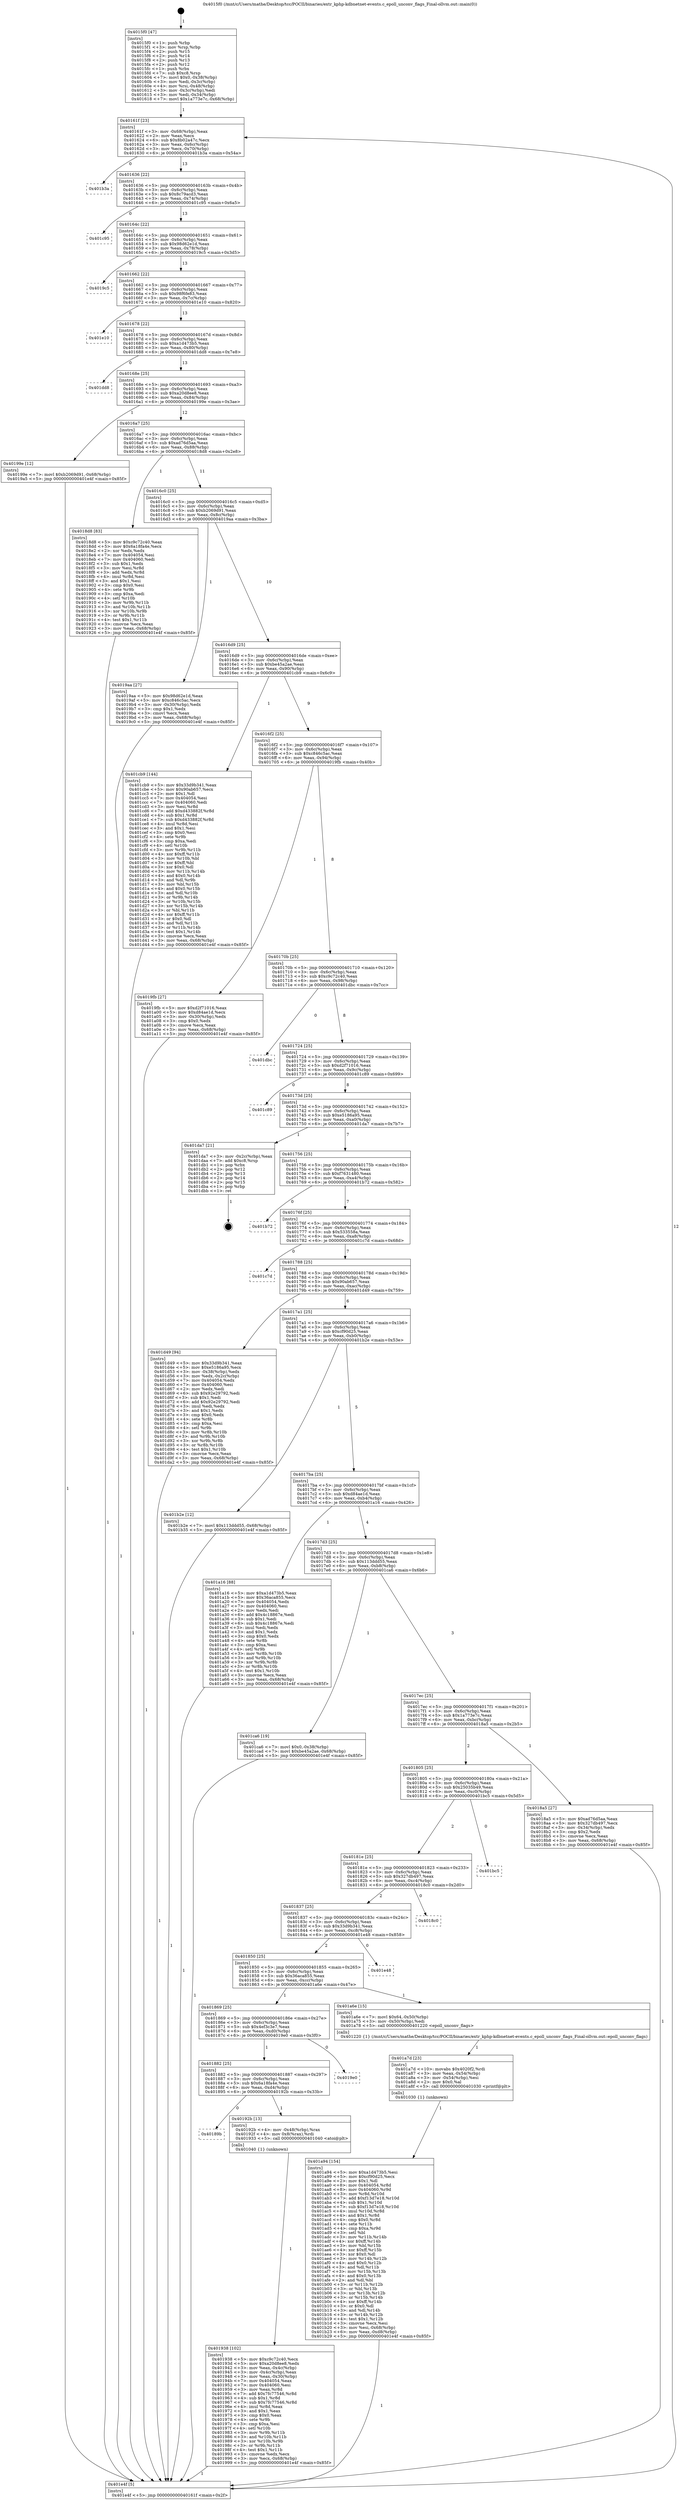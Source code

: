digraph "0x4015f0" {
  label = "0x4015f0 (/mnt/c/Users/mathe/Desktop/tcc/POCII/binaries/extr_kphp-kdbnetnet-events.c_epoll_unconv_flags_Final-ollvm.out::main(0))"
  labelloc = "t"
  node[shape=record]

  Entry [label="",width=0.3,height=0.3,shape=circle,fillcolor=black,style=filled]
  "0x40161f" [label="{
     0x40161f [23]\l
     | [instrs]\l
     &nbsp;&nbsp;0x40161f \<+3\>: mov -0x68(%rbp),%eax\l
     &nbsp;&nbsp;0x401622 \<+2\>: mov %eax,%ecx\l
     &nbsp;&nbsp;0x401624 \<+6\>: sub $0x8b02a47c,%ecx\l
     &nbsp;&nbsp;0x40162a \<+3\>: mov %eax,-0x6c(%rbp)\l
     &nbsp;&nbsp;0x40162d \<+3\>: mov %ecx,-0x70(%rbp)\l
     &nbsp;&nbsp;0x401630 \<+6\>: je 0000000000401b3a \<main+0x54a\>\l
  }"]
  "0x401b3a" [label="{
     0x401b3a\l
  }", style=dashed]
  "0x401636" [label="{
     0x401636 [22]\l
     | [instrs]\l
     &nbsp;&nbsp;0x401636 \<+5\>: jmp 000000000040163b \<main+0x4b\>\l
     &nbsp;&nbsp;0x40163b \<+3\>: mov -0x6c(%rbp),%eax\l
     &nbsp;&nbsp;0x40163e \<+5\>: sub $0x8c79acd3,%eax\l
     &nbsp;&nbsp;0x401643 \<+3\>: mov %eax,-0x74(%rbp)\l
     &nbsp;&nbsp;0x401646 \<+6\>: je 0000000000401c95 \<main+0x6a5\>\l
  }"]
  Exit [label="",width=0.3,height=0.3,shape=circle,fillcolor=black,style=filled,peripheries=2]
  "0x401c95" [label="{
     0x401c95\l
  }", style=dashed]
  "0x40164c" [label="{
     0x40164c [22]\l
     | [instrs]\l
     &nbsp;&nbsp;0x40164c \<+5\>: jmp 0000000000401651 \<main+0x61\>\l
     &nbsp;&nbsp;0x401651 \<+3\>: mov -0x6c(%rbp),%eax\l
     &nbsp;&nbsp;0x401654 \<+5\>: sub $0x98d62e1d,%eax\l
     &nbsp;&nbsp;0x401659 \<+3\>: mov %eax,-0x78(%rbp)\l
     &nbsp;&nbsp;0x40165c \<+6\>: je 00000000004019c5 \<main+0x3d5\>\l
  }"]
  "0x401a94" [label="{
     0x401a94 [154]\l
     | [instrs]\l
     &nbsp;&nbsp;0x401a94 \<+5\>: mov $0xa1d473b5,%esi\l
     &nbsp;&nbsp;0x401a99 \<+5\>: mov $0xcf90d25,%ecx\l
     &nbsp;&nbsp;0x401a9e \<+2\>: mov $0x1,%dl\l
     &nbsp;&nbsp;0x401aa0 \<+8\>: mov 0x404054,%r8d\l
     &nbsp;&nbsp;0x401aa8 \<+8\>: mov 0x404060,%r9d\l
     &nbsp;&nbsp;0x401ab0 \<+3\>: mov %r8d,%r10d\l
     &nbsp;&nbsp;0x401ab3 \<+7\>: add $0xf13d7e18,%r10d\l
     &nbsp;&nbsp;0x401aba \<+4\>: sub $0x1,%r10d\l
     &nbsp;&nbsp;0x401abe \<+7\>: sub $0xf13d7e18,%r10d\l
     &nbsp;&nbsp;0x401ac5 \<+4\>: imul %r10d,%r8d\l
     &nbsp;&nbsp;0x401ac9 \<+4\>: and $0x1,%r8d\l
     &nbsp;&nbsp;0x401acd \<+4\>: cmp $0x0,%r8d\l
     &nbsp;&nbsp;0x401ad1 \<+4\>: sete %r11b\l
     &nbsp;&nbsp;0x401ad5 \<+4\>: cmp $0xa,%r9d\l
     &nbsp;&nbsp;0x401ad9 \<+3\>: setl %bl\l
     &nbsp;&nbsp;0x401adc \<+3\>: mov %r11b,%r14b\l
     &nbsp;&nbsp;0x401adf \<+4\>: xor $0xff,%r14b\l
     &nbsp;&nbsp;0x401ae3 \<+3\>: mov %bl,%r15b\l
     &nbsp;&nbsp;0x401ae6 \<+4\>: xor $0xff,%r15b\l
     &nbsp;&nbsp;0x401aea \<+3\>: xor $0x0,%dl\l
     &nbsp;&nbsp;0x401aed \<+3\>: mov %r14b,%r12b\l
     &nbsp;&nbsp;0x401af0 \<+4\>: and $0x0,%r12b\l
     &nbsp;&nbsp;0x401af4 \<+3\>: and %dl,%r11b\l
     &nbsp;&nbsp;0x401af7 \<+3\>: mov %r15b,%r13b\l
     &nbsp;&nbsp;0x401afa \<+4\>: and $0x0,%r13b\l
     &nbsp;&nbsp;0x401afe \<+2\>: and %dl,%bl\l
     &nbsp;&nbsp;0x401b00 \<+3\>: or %r11b,%r12b\l
     &nbsp;&nbsp;0x401b03 \<+3\>: or %bl,%r13b\l
     &nbsp;&nbsp;0x401b06 \<+3\>: xor %r13b,%r12b\l
     &nbsp;&nbsp;0x401b09 \<+3\>: or %r15b,%r14b\l
     &nbsp;&nbsp;0x401b0c \<+4\>: xor $0xff,%r14b\l
     &nbsp;&nbsp;0x401b10 \<+3\>: or $0x0,%dl\l
     &nbsp;&nbsp;0x401b13 \<+3\>: and %dl,%r14b\l
     &nbsp;&nbsp;0x401b16 \<+3\>: or %r14b,%r12b\l
     &nbsp;&nbsp;0x401b19 \<+4\>: test $0x1,%r12b\l
     &nbsp;&nbsp;0x401b1d \<+3\>: cmovne %ecx,%esi\l
     &nbsp;&nbsp;0x401b20 \<+3\>: mov %esi,-0x68(%rbp)\l
     &nbsp;&nbsp;0x401b23 \<+6\>: mov %eax,-0xd8(%rbp)\l
     &nbsp;&nbsp;0x401b29 \<+5\>: jmp 0000000000401e4f \<main+0x85f\>\l
  }"]
  "0x4019c5" [label="{
     0x4019c5\l
  }", style=dashed]
  "0x401662" [label="{
     0x401662 [22]\l
     | [instrs]\l
     &nbsp;&nbsp;0x401662 \<+5\>: jmp 0000000000401667 \<main+0x77\>\l
     &nbsp;&nbsp;0x401667 \<+3\>: mov -0x6c(%rbp),%eax\l
     &nbsp;&nbsp;0x40166a \<+5\>: sub $0x98f6fe83,%eax\l
     &nbsp;&nbsp;0x40166f \<+3\>: mov %eax,-0x7c(%rbp)\l
     &nbsp;&nbsp;0x401672 \<+6\>: je 0000000000401e10 \<main+0x820\>\l
  }"]
  "0x401a7d" [label="{
     0x401a7d [23]\l
     | [instrs]\l
     &nbsp;&nbsp;0x401a7d \<+10\>: movabs $0x4020f2,%rdi\l
     &nbsp;&nbsp;0x401a87 \<+3\>: mov %eax,-0x54(%rbp)\l
     &nbsp;&nbsp;0x401a8a \<+3\>: mov -0x54(%rbp),%esi\l
     &nbsp;&nbsp;0x401a8d \<+2\>: mov $0x0,%al\l
     &nbsp;&nbsp;0x401a8f \<+5\>: call 0000000000401030 \<printf@plt\>\l
     | [calls]\l
     &nbsp;&nbsp;0x401030 \{1\} (unknown)\l
  }"]
  "0x401e10" [label="{
     0x401e10\l
  }", style=dashed]
  "0x401678" [label="{
     0x401678 [22]\l
     | [instrs]\l
     &nbsp;&nbsp;0x401678 \<+5\>: jmp 000000000040167d \<main+0x8d\>\l
     &nbsp;&nbsp;0x40167d \<+3\>: mov -0x6c(%rbp),%eax\l
     &nbsp;&nbsp;0x401680 \<+5\>: sub $0xa1d473b5,%eax\l
     &nbsp;&nbsp;0x401685 \<+3\>: mov %eax,-0x80(%rbp)\l
     &nbsp;&nbsp;0x401688 \<+6\>: je 0000000000401dd8 \<main+0x7e8\>\l
  }"]
  "0x401938" [label="{
     0x401938 [102]\l
     | [instrs]\l
     &nbsp;&nbsp;0x401938 \<+5\>: mov $0xc9c72c40,%ecx\l
     &nbsp;&nbsp;0x40193d \<+5\>: mov $0xa20d8ee8,%edx\l
     &nbsp;&nbsp;0x401942 \<+3\>: mov %eax,-0x4c(%rbp)\l
     &nbsp;&nbsp;0x401945 \<+3\>: mov -0x4c(%rbp),%eax\l
     &nbsp;&nbsp;0x401948 \<+3\>: mov %eax,-0x30(%rbp)\l
     &nbsp;&nbsp;0x40194b \<+7\>: mov 0x404054,%eax\l
     &nbsp;&nbsp;0x401952 \<+7\>: mov 0x404060,%esi\l
     &nbsp;&nbsp;0x401959 \<+3\>: mov %eax,%r8d\l
     &nbsp;&nbsp;0x40195c \<+7\>: add $0x7fc77546,%r8d\l
     &nbsp;&nbsp;0x401963 \<+4\>: sub $0x1,%r8d\l
     &nbsp;&nbsp;0x401967 \<+7\>: sub $0x7fc77546,%r8d\l
     &nbsp;&nbsp;0x40196e \<+4\>: imul %r8d,%eax\l
     &nbsp;&nbsp;0x401972 \<+3\>: and $0x1,%eax\l
     &nbsp;&nbsp;0x401975 \<+3\>: cmp $0x0,%eax\l
     &nbsp;&nbsp;0x401978 \<+4\>: sete %r9b\l
     &nbsp;&nbsp;0x40197c \<+3\>: cmp $0xa,%esi\l
     &nbsp;&nbsp;0x40197f \<+4\>: setl %r10b\l
     &nbsp;&nbsp;0x401983 \<+3\>: mov %r9b,%r11b\l
     &nbsp;&nbsp;0x401986 \<+3\>: and %r10b,%r11b\l
     &nbsp;&nbsp;0x401989 \<+3\>: xor %r10b,%r9b\l
     &nbsp;&nbsp;0x40198c \<+3\>: or %r9b,%r11b\l
     &nbsp;&nbsp;0x40198f \<+4\>: test $0x1,%r11b\l
     &nbsp;&nbsp;0x401993 \<+3\>: cmovne %edx,%ecx\l
     &nbsp;&nbsp;0x401996 \<+3\>: mov %ecx,-0x68(%rbp)\l
     &nbsp;&nbsp;0x401999 \<+5\>: jmp 0000000000401e4f \<main+0x85f\>\l
  }"]
  "0x401dd8" [label="{
     0x401dd8\l
  }", style=dashed]
  "0x40168e" [label="{
     0x40168e [25]\l
     | [instrs]\l
     &nbsp;&nbsp;0x40168e \<+5\>: jmp 0000000000401693 \<main+0xa3\>\l
     &nbsp;&nbsp;0x401693 \<+3\>: mov -0x6c(%rbp),%eax\l
     &nbsp;&nbsp;0x401696 \<+5\>: sub $0xa20d8ee8,%eax\l
     &nbsp;&nbsp;0x40169b \<+6\>: mov %eax,-0x84(%rbp)\l
     &nbsp;&nbsp;0x4016a1 \<+6\>: je 000000000040199e \<main+0x3ae\>\l
  }"]
  "0x40189b" [label="{
     0x40189b\l
  }", style=dashed]
  "0x40199e" [label="{
     0x40199e [12]\l
     | [instrs]\l
     &nbsp;&nbsp;0x40199e \<+7\>: movl $0xb2069d91,-0x68(%rbp)\l
     &nbsp;&nbsp;0x4019a5 \<+5\>: jmp 0000000000401e4f \<main+0x85f\>\l
  }"]
  "0x4016a7" [label="{
     0x4016a7 [25]\l
     | [instrs]\l
     &nbsp;&nbsp;0x4016a7 \<+5\>: jmp 00000000004016ac \<main+0xbc\>\l
     &nbsp;&nbsp;0x4016ac \<+3\>: mov -0x6c(%rbp),%eax\l
     &nbsp;&nbsp;0x4016af \<+5\>: sub $0xad76d5aa,%eax\l
     &nbsp;&nbsp;0x4016b4 \<+6\>: mov %eax,-0x88(%rbp)\l
     &nbsp;&nbsp;0x4016ba \<+6\>: je 00000000004018d8 \<main+0x2e8\>\l
  }"]
  "0x40192b" [label="{
     0x40192b [13]\l
     | [instrs]\l
     &nbsp;&nbsp;0x40192b \<+4\>: mov -0x48(%rbp),%rax\l
     &nbsp;&nbsp;0x40192f \<+4\>: mov 0x8(%rax),%rdi\l
     &nbsp;&nbsp;0x401933 \<+5\>: call 0000000000401040 \<atoi@plt\>\l
     | [calls]\l
     &nbsp;&nbsp;0x401040 \{1\} (unknown)\l
  }"]
  "0x4018d8" [label="{
     0x4018d8 [83]\l
     | [instrs]\l
     &nbsp;&nbsp;0x4018d8 \<+5\>: mov $0xc9c72c40,%eax\l
     &nbsp;&nbsp;0x4018dd \<+5\>: mov $0x6a18fa4e,%ecx\l
     &nbsp;&nbsp;0x4018e2 \<+2\>: xor %edx,%edx\l
     &nbsp;&nbsp;0x4018e4 \<+7\>: mov 0x404054,%esi\l
     &nbsp;&nbsp;0x4018eb \<+7\>: mov 0x404060,%edi\l
     &nbsp;&nbsp;0x4018f2 \<+3\>: sub $0x1,%edx\l
     &nbsp;&nbsp;0x4018f5 \<+3\>: mov %esi,%r8d\l
     &nbsp;&nbsp;0x4018f8 \<+3\>: add %edx,%r8d\l
     &nbsp;&nbsp;0x4018fb \<+4\>: imul %r8d,%esi\l
     &nbsp;&nbsp;0x4018ff \<+3\>: and $0x1,%esi\l
     &nbsp;&nbsp;0x401902 \<+3\>: cmp $0x0,%esi\l
     &nbsp;&nbsp;0x401905 \<+4\>: sete %r9b\l
     &nbsp;&nbsp;0x401909 \<+3\>: cmp $0xa,%edi\l
     &nbsp;&nbsp;0x40190c \<+4\>: setl %r10b\l
     &nbsp;&nbsp;0x401910 \<+3\>: mov %r9b,%r11b\l
     &nbsp;&nbsp;0x401913 \<+3\>: and %r10b,%r11b\l
     &nbsp;&nbsp;0x401916 \<+3\>: xor %r10b,%r9b\l
     &nbsp;&nbsp;0x401919 \<+3\>: or %r9b,%r11b\l
     &nbsp;&nbsp;0x40191c \<+4\>: test $0x1,%r11b\l
     &nbsp;&nbsp;0x401920 \<+3\>: cmovne %ecx,%eax\l
     &nbsp;&nbsp;0x401923 \<+3\>: mov %eax,-0x68(%rbp)\l
     &nbsp;&nbsp;0x401926 \<+5\>: jmp 0000000000401e4f \<main+0x85f\>\l
  }"]
  "0x4016c0" [label="{
     0x4016c0 [25]\l
     | [instrs]\l
     &nbsp;&nbsp;0x4016c0 \<+5\>: jmp 00000000004016c5 \<main+0xd5\>\l
     &nbsp;&nbsp;0x4016c5 \<+3\>: mov -0x6c(%rbp),%eax\l
     &nbsp;&nbsp;0x4016c8 \<+5\>: sub $0xb2069d91,%eax\l
     &nbsp;&nbsp;0x4016cd \<+6\>: mov %eax,-0x8c(%rbp)\l
     &nbsp;&nbsp;0x4016d3 \<+6\>: je 00000000004019aa \<main+0x3ba\>\l
  }"]
  "0x401882" [label="{
     0x401882 [25]\l
     | [instrs]\l
     &nbsp;&nbsp;0x401882 \<+5\>: jmp 0000000000401887 \<main+0x297\>\l
     &nbsp;&nbsp;0x401887 \<+3\>: mov -0x6c(%rbp),%eax\l
     &nbsp;&nbsp;0x40188a \<+5\>: sub $0x6a18fa4e,%eax\l
     &nbsp;&nbsp;0x40188f \<+6\>: mov %eax,-0xd4(%rbp)\l
     &nbsp;&nbsp;0x401895 \<+6\>: je 000000000040192b \<main+0x33b\>\l
  }"]
  "0x4019aa" [label="{
     0x4019aa [27]\l
     | [instrs]\l
     &nbsp;&nbsp;0x4019aa \<+5\>: mov $0x98d62e1d,%eax\l
     &nbsp;&nbsp;0x4019af \<+5\>: mov $0xc846c5ac,%ecx\l
     &nbsp;&nbsp;0x4019b4 \<+3\>: mov -0x30(%rbp),%edx\l
     &nbsp;&nbsp;0x4019b7 \<+3\>: cmp $0x1,%edx\l
     &nbsp;&nbsp;0x4019ba \<+3\>: cmovl %ecx,%eax\l
     &nbsp;&nbsp;0x4019bd \<+3\>: mov %eax,-0x68(%rbp)\l
     &nbsp;&nbsp;0x4019c0 \<+5\>: jmp 0000000000401e4f \<main+0x85f\>\l
  }"]
  "0x4016d9" [label="{
     0x4016d9 [25]\l
     | [instrs]\l
     &nbsp;&nbsp;0x4016d9 \<+5\>: jmp 00000000004016de \<main+0xee\>\l
     &nbsp;&nbsp;0x4016de \<+3\>: mov -0x6c(%rbp),%eax\l
     &nbsp;&nbsp;0x4016e1 \<+5\>: sub $0xbe45a2ae,%eax\l
     &nbsp;&nbsp;0x4016e6 \<+6\>: mov %eax,-0x90(%rbp)\l
     &nbsp;&nbsp;0x4016ec \<+6\>: je 0000000000401cb9 \<main+0x6c9\>\l
  }"]
  "0x4019e0" [label="{
     0x4019e0\l
  }", style=dashed]
  "0x401cb9" [label="{
     0x401cb9 [144]\l
     | [instrs]\l
     &nbsp;&nbsp;0x401cb9 \<+5\>: mov $0x33d9b341,%eax\l
     &nbsp;&nbsp;0x401cbe \<+5\>: mov $0x90ab657,%ecx\l
     &nbsp;&nbsp;0x401cc3 \<+2\>: mov $0x1,%dl\l
     &nbsp;&nbsp;0x401cc5 \<+7\>: mov 0x404054,%esi\l
     &nbsp;&nbsp;0x401ccc \<+7\>: mov 0x404060,%edi\l
     &nbsp;&nbsp;0x401cd3 \<+3\>: mov %esi,%r8d\l
     &nbsp;&nbsp;0x401cd6 \<+7\>: add $0xd433882f,%r8d\l
     &nbsp;&nbsp;0x401cdd \<+4\>: sub $0x1,%r8d\l
     &nbsp;&nbsp;0x401ce1 \<+7\>: sub $0xd433882f,%r8d\l
     &nbsp;&nbsp;0x401ce8 \<+4\>: imul %r8d,%esi\l
     &nbsp;&nbsp;0x401cec \<+3\>: and $0x1,%esi\l
     &nbsp;&nbsp;0x401cef \<+3\>: cmp $0x0,%esi\l
     &nbsp;&nbsp;0x401cf2 \<+4\>: sete %r9b\l
     &nbsp;&nbsp;0x401cf6 \<+3\>: cmp $0xa,%edi\l
     &nbsp;&nbsp;0x401cf9 \<+4\>: setl %r10b\l
     &nbsp;&nbsp;0x401cfd \<+3\>: mov %r9b,%r11b\l
     &nbsp;&nbsp;0x401d00 \<+4\>: xor $0xff,%r11b\l
     &nbsp;&nbsp;0x401d04 \<+3\>: mov %r10b,%bl\l
     &nbsp;&nbsp;0x401d07 \<+3\>: xor $0xff,%bl\l
     &nbsp;&nbsp;0x401d0a \<+3\>: xor $0x0,%dl\l
     &nbsp;&nbsp;0x401d0d \<+3\>: mov %r11b,%r14b\l
     &nbsp;&nbsp;0x401d10 \<+4\>: and $0x0,%r14b\l
     &nbsp;&nbsp;0x401d14 \<+3\>: and %dl,%r9b\l
     &nbsp;&nbsp;0x401d17 \<+3\>: mov %bl,%r15b\l
     &nbsp;&nbsp;0x401d1a \<+4\>: and $0x0,%r15b\l
     &nbsp;&nbsp;0x401d1e \<+3\>: and %dl,%r10b\l
     &nbsp;&nbsp;0x401d21 \<+3\>: or %r9b,%r14b\l
     &nbsp;&nbsp;0x401d24 \<+3\>: or %r10b,%r15b\l
     &nbsp;&nbsp;0x401d27 \<+3\>: xor %r15b,%r14b\l
     &nbsp;&nbsp;0x401d2a \<+3\>: or %bl,%r11b\l
     &nbsp;&nbsp;0x401d2d \<+4\>: xor $0xff,%r11b\l
     &nbsp;&nbsp;0x401d31 \<+3\>: or $0x0,%dl\l
     &nbsp;&nbsp;0x401d34 \<+3\>: and %dl,%r11b\l
     &nbsp;&nbsp;0x401d37 \<+3\>: or %r11b,%r14b\l
     &nbsp;&nbsp;0x401d3a \<+4\>: test $0x1,%r14b\l
     &nbsp;&nbsp;0x401d3e \<+3\>: cmovne %ecx,%eax\l
     &nbsp;&nbsp;0x401d41 \<+3\>: mov %eax,-0x68(%rbp)\l
     &nbsp;&nbsp;0x401d44 \<+5\>: jmp 0000000000401e4f \<main+0x85f\>\l
  }"]
  "0x4016f2" [label="{
     0x4016f2 [25]\l
     | [instrs]\l
     &nbsp;&nbsp;0x4016f2 \<+5\>: jmp 00000000004016f7 \<main+0x107\>\l
     &nbsp;&nbsp;0x4016f7 \<+3\>: mov -0x6c(%rbp),%eax\l
     &nbsp;&nbsp;0x4016fa \<+5\>: sub $0xc846c5ac,%eax\l
     &nbsp;&nbsp;0x4016ff \<+6\>: mov %eax,-0x94(%rbp)\l
     &nbsp;&nbsp;0x401705 \<+6\>: je 00000000004019fb \<main+0x40b\>\l
  }"]
  "0x401869" [label="{
     0x401869 [25]\l
     | [instrs]\l
     &nbsp;&nbsp;0x401869 \<+5\>: jmp 000000000040186e \<main+0x27e\>\l
     &nbsp;&nbsp;0x40186e \<+3\>: mov -0x6c(%rbp),%eax\l
     &nbsp;&nbsp;0x401871 \<+5\>: sub $0x4ef3c3e7,%eax\l
     &nbsp;&nbsp;0x401876 \<+6\>: mov %eax,-0xd0(%rbp)\l
     &nbsp;&nbsp;0x40187c \<+6\>: je 00000000004019e0 \<main+0x3f0\>\l
  }"]
  "0x4019fb" [label="{
     0x4019fb [27]\l
     | [instrs]\l
     &nbsp;&nbsp;0x4019fb \<+5\>: mov $0xd2f71016,%eax\l
     &nbsp;&nbsp;0x401a00 \<+5\>: mov $0xd84ae1d,%ecx\l
     &nbsp;&nbsp;0x401a05 \<+3\>: mov -0x30(%rbp),%edx\l
     &nbsp;&nbsp;0x401a08 \<+3\>: cmp $0x0,%edx\l
     &nbsp;&nbsp;0x401a0b \<+3\>: cmove %ecx,%eax\l
     &nbsp;&nbsp;0x401a0e \<+3\>: mov %eax,-0x68(%rbp)\l
     &nbsp;&nbsp;0x401a11 \<+5\>: jmp 0000000000401e4f \<main+0x85f\>\l
  }"]
  "0x40170b" [label="{
     0x40170b [25]\l
     | [instrs]\l
     &nbsp;&nbsp;0x40170b \<+5\>: jmp 0000000000401710 \<main+0x120\>\l
     &nbsp;&nbsp;0x401710 \<+3\>: mov -0x6c(%rbp),%eax\l
     &nbsp;&nbsp;0x401713 \<+5\>: sub $0xc9c72c40,%eax\l
     &nbsp;&nbsp;0x401718 \<+6\>: mov %eax,-0x98(%rbp)\l
     &nbsp;&nbsp;0x40171e \<+6\>: je 0000000000401dbc \<main+0x7cc\>\l
  }"]
  "0x401a6e" [label="{
     0x401a6e [15]\l
     | [instrs]\l
     &nbsp;&nbsp;0x401a6e \<+7\>: movl $0x64,-0x50(%rbp)\l
     &nbsp;&nbsp;0x401a75 \<+3\>: mov -0x50(%rbp),%edi\l
     &nbsp;&nbsp;0x401a78 \<+5\>: call 0000000000401220 \<epoll_unconv_flags\>\l
     | [calls]\l
     &nbsp;&nbsp;0x401220 \{1\} (/mnt/c/Users/mathe/Desktop/tcc/POCII/binaries/extr_kphp-kdbnetnet-events.c_epoll_unconv_flags_Final-ollvm.out::epoll_unconv_flags)\l
  }"]
  "0x401dbc" [label="{
     0x401dbc\l
  }", style=dashed]
  "0x401724" [label="{
     0x401724 [25]\l
     | [instrs]\l
     &nbsp;&nbsp;0x401724 \<+5\>: jmp 0000000000401729 \<main+0x139\>\l
     &nbsp;&nbsp;0x401729 \<+3\>: mov -0x6c(%rbp),%eax\l
     &nbsp;&nbsp;0x40172c \<+5\>: sub $0xd2f71016,%eax\l
     &nbsp;&nbsp;0x401731 \<+6\>: mov %eax,-0x9c(%rbp)\l
     &nbsp;&nbsp;0x401737 \<+6\>: je 0000000000401c89 \<main+0x699\>\l
  }"]
  "0x401850" [label="{
     0x401850 [25]\l
     | [instrs]\l
     &nbsp;&nbsp;0x401850 \<+5\>: jmp 0000000000401855 \<main+0x265\>\l
     &nbsp;&nbsp;0x401855 \<+3\>: mov -0x6c(%rbp),%eax\l
     &nbsp;&nbsp;0x401858 \<+5\>: sub $0x36aca855,%eax\l
     &nbsp;&nbsp;0x40185d \<+6\>: mov %eax,-0xcc(%rbp)\l
     &nbsp;&nbsp;0x401863 \<+6\>: je 0000000000401a6e \<main+0x47e\>\l
  }"]
  "0x401c89" [label="{
     0x401c89\l
  }", style=dashed]
  "0x40173d" [label="{
     0x40173d [25]\l
     | [instrs]\l
     &nbsp;&nbsp;0x40173d \<+5\>: jmp 0000000000401742 \<main+0x152\>\l
     &nbsp;&nbsp;0x401742 \<+3\>: mov -0x6c(%rbp),%eax\l
     &nbsp;&nbsp;0x401745 \<+5\>: sub $0xe5186a95,%eax\l
     &nbsp;&nbsp;0x40174a \<+6\>: mov %eax,-0xa0(%rbp)\l
     &nbsp;&nbsp;0x401750 \<+6\>: je 0000000000401da7 \<main+0x7b7\>\l
  }"]
  "0x401e48" [label="{
     0x401e48\l
  }", style=dashed]
  "0x401da7" [label="{
     0x401da7 [21]\l
     | [instrs]\l
     &nbsp;&nbsp;0x401da7 \<+3\>: mov -0x2c(%rbp),%eax\l
     &nbsp;&nbsp;0x401daa \<+7\>: add $0xc8,%rsp\l
     &nbsp;&nbsp;0x401db1 \<+1\>: pop %rbx\l
     &nbsp;&nbsp;0x401db2 \<+2\>: pop %r12\l
     &nbsp;&nbsp;0x401db4 \<+2\>: pop %r13\l
     &nbsp;&nbsp;0x401db6 \<+2\>: pop %r14\l
     &nbsp;&nbsp;0x401db8 \<+2\>: pop %r15\l
     &nbsp;&nbsp;0x401dba \<+1\>: pop %rbp\l
     &nbsp;&nbsp;0x401dbb \<+1\>: ret\l
  }"]
  "0x401756" [label="{
     0x401756 [25]\l
     | [instrs]\l
     &nbsp;&nbsp;0x401756 \<+5\>: jmp 000000000040175b \<main+0x16b\>\l
     &nbsp;&nbsp;0x40175b \<+3\>: mov -0x6c(%rbp),%eax\l
     &nbsp;&nbsp;0x40175e \<+5\>: sub $0xf7631480,%eax\l
     &nbsp;&nbsp;0x401763 \<+6\>: mov %eax,-0xa4(%rbp)\l
     &nbsp;&nbsp;0x401769 \<+6\>: je 0000000000401b72 \<main+0x582\>\l
  }"]
  "0x401837" [label="{
     0x401837 [25]\l
     | [instrs]\l
     &nbsp;&nbsp;0x401837 \<+5\>: jmp 000000000040183c \<main+0x24c\>\l
     &nbsp;&nbsp;0x40183c \<+3\>: mov -0x6c(%rbp),%eax\l
     &nbsp;&nbsp;0x40183f \<+5\>: sub $0x33d9b341,%eax\l
     &nbsp;&nbsp;0x401844 \<+6\>: mov %eax,-0xc8(%rbp)\l
     &nbsp;&nbsp;0x40184a \<+6\>: je 0000000000401e48 \<main+0x858\>\l
  }"]
  "0x401b72" [label="{
     0x401b72\l
  }", style=dashed]
  "0x40176f" [label="{
     0x40176f [25]\l
     | [instrs]\l
     &nbsp;&nbsp;0x40176f \<+5\>: jmp 0000000000401774 \<main+0x184\>\l
     &nbsp;&nbsp;0x401774 \<+3\>: mov -0x6c(%rbp),%eax\l
     &nbsp;&nbsp;0x401777 \<+5\>: sub $0x533558a,%eax\l
     &nbsp;&nbsp;0x40177c \<+6\>: mov %eax,-0xa8(%rbp)\l
     &nbsp;&nbsp;0x401782 \<+6\>: je 0000000000401c7d \<main+0x68d\>\l
  }"]
  "0x4018c0" [label="{
     0x4018c0\l
  }", style=dashed]
  "0x401c7d" [label="{
     0x401c7d\l
  }", style=dashed]
  "0x401788" [label="{
     0x401788 [25]\l
     | [instrs]\l
     &nbsp;&nbsp;0x401788 \<+5\>: jmp 000000000040178d \<main+0x19d\>\l
     &nbsp;&nbsp;0x40178d \<+3\>: mov -0x6c(%rbp),%eax\l
     &nbsp;&nbsp;0x401790 \<+5\>: sub $0x90ab657,%eax\l
     &nbsp;&nbsp;0x401795 \<+6\>: mov %eax,-0xac(%rbp)\l
     &nbsp;&nbsp;0x40179b \<+6\>: je 0000000000401d49 \<main+0x759\>\l
  }"]
  "0x40181e" [label="{
     0x40181e [25]\l
     | [instrs]\l
     &nbsp;&nbsp;0x40181e \<+5\>: jmp 0000000000401823 \<main+0x233\>\l
     &nbsp;&nbsp;0x401823 \<+3\>: mov -0x6c(%rbp),%eax\l
     &nbsp;&nbsp;0x401826 \<+5\>: sub $0x327db497,%eax\l
     &nbsp;&nbsp;0x40182b \<+6\>: mov %eax,-0xc4(%rbp)\l
     &nbsp;&nbsp;0x401831 \<+6\>: je 00000000004018c0 \<main+0x2d0\>\l
  }"]
  "0x401d49" [label="{
     0x401d49 [94]\l
     | [instrs]\l
     &nbsp;&nbsp;0x401d49 \<+5\>: mov $0x33d9b341,%eax\l
     &nbsp;&nbsp;0x401d4e \<+5\>: mov $0xe5186a95,%ecx\l
     &nbsp;&nbsp;0x401d53 \<+3\>: mov -0x38(%rbp),%edx\l
     &nbsp;&nbsp;0x401d56 \<+3\>: mov %edx,-0x2c(%rbp)\l
     &nbsp;&nbsp;0x401d59 \<+7\>: mov 0x404054,%edx\l
     &nbsp;&nbsp;0x401d60 \<+7\>: mov 0x404060,%esi\l
     &nbsp;&nbsp;0x401d67 \<+2\>: mov %edx,%edi\l
     &nbsp;&nbsp;0x401d69 \<+6\>: sub $0x92e29792,%edi\l
     &nbsp;&nbsp;0x401d6f \<+3\>: sub $0x1,%edi\l
     &nbsp;&nbsp;0x401d72 \<+6\>: add $0x92e29792,%edi\l
     &nbsp;&nbsp;0x401d78 \<+3\>: imul %edi,%edx\l
     &nbsp;&nbsp;0x401d7b \<+3\>: and $0x1,%edx\l
     &nbsp;&nbsp;0x401d7e \<+3\>: cmp $0x0,%edx\l
     &nbsp;&nbsp;0x401d81 \<+4\>: sete %r8b\l
     &nbsp;&nbsp;0x401d85 \<+3\>: cmp $0xa,%esi\l
     &nbsp;&nbsp;0x401d88 \<+4\>: setl %r9b\l
     &nbsp;&nbsp;0x401d8c \<+3\>: mov %r8b,%r10b\l
     &nbsp;&nbsp;0x401d8f \<+3\>: and %r9b,%r10b\l
     &nbsp;&nbsp;0x401d92 \<+3\>: xor %r9b,%r8b\l
     &nbsp;&nbsp;0x401d95 \<+3\>: or %r8b,%r10b\l
     &nbsp;&nbsp;0x401d98 \<+4\>: test $0x1,%r10b\l
     &nbsp;&nbsp;0x401d9c \<+3\>: cmovne %ecx,%eax\l
     &nbsp;&nbsp;0x401d9f \<+3\>: mov %eax,-0x68(%rbp)\l
     &nbsp;&nbsp;0x401da2 \<+5\>: jmp 0000000000401e4f \<main+0x85f\>\l
  }"]
  "0x4017a1" [label="{
     0x4017a1 [25]\l
     | [instrs]\l
     &nbsp;&nbsp;0x4017a1 \<+5\>: jmp 00000000004017a6 \<main+0x1b6\>\l
     &nbsp;&nbsp;0x4017a6 \<+3\>: mov -0x6c(%rbp),%eax\l
     &nbsp;&nbsp;0x4017a9 \<+5\>: sub $0xcf90d25,%eax\l
     &nbsp;&nbsp;0x4017ae \<+6\>: mov %eax,-0xb0(%rbp)\l
     &nbsp;&nbsp;0x4017b4 \<+6\>: je 0000000000401b2e \<main+0x53e\>\l
  }"]
  "0x401bc5" [label="{
     0x401bc5\l
  }", style=dashed]
  "0x401b2e" [label="{
     0x401b2e [12]\l
     | [instrs]\l
     &nbsp;&nbsp;0x401b2e \<+7\>: movl $0x113ddd55,-0x68(%rbp)\l
     &nbsp;&nbsp;0x401b35 \<+5\>: jmp 0000000000401e4f \<main+0x85f\>\l
  }"]
  "0x4017ba" [label="{
     0x4017ba [25]\l
     | [instrs]\l
     &nbsp;&nbsp;0x4017ba \<+5\>: jmp 00000000004017bf \<main+0x1cf\>\l
     &nbsp;&nbsp;0x4017bf \<+3\>: mov -0x6c(%rbp),%eax\l
     &nbsp;&nbsp;0x4017c2 \<+5\>: sub $0xd84ae1d,%eax\l
     &nbsp;&nbsp;0x4017c7 \<+6\>: mov %eax,-0xb4(%rbp)\l
     &nbsp;&nbsp;0x4017cd \<+6\>: je 0000000000401a16 \<main+0x426\>\l
  }"]
  "0x4015f0" [label="{
     0x4015f0 [47]\l
     | [instrs]\l
     &nbsp;&nbsp;0x4015f0 \<+1\>: push %rbp\l
     &nbsp;&nbsp;0x4015f1 \<+3\>: mov %rsp,%rbp\l
     &nbsp;&nbsp;0x4015f4 \<+2\>: push %r15\l
     &nbsp;&nbsp;0x4015f6 \<+2\>: push %r14\l
     &nbsp;&nbsp;0x4015f8 \<+2\>: push %r13\l
     &nbsp;&nbsp;0x4015fa \<+2\>: push %r12\l
     &nbsp;&nbsp;0x4015fc \<+1\>: push %rbx\l
     &nbsp;&nbsp;0x4015fd \<+7\>: sub $0xc8,%rsp\l
     &nbsp;&nbsp;0x401604 \<+7\>: movl $0x0,-0x38(%rbp)\l
     &nbsp;&nbsp;0x40160b \<+3\>: mov %edi,-0x3c(%rbp)\l
     &nbsp;&nbsp;0x40160e \<+4\>: mov %rsi,-0x48(%rbp)\l
     &nbsp;&nbsp;0x401612 \<+3\>: mov -0x3c(%rbp),%edi\l
     &nbsp;&nbsp;0x401615 \<+3\>: mov %edi,-0x34(%rbp)\l
     &nbsp;&nbsp;0x401618 \<+7\>: movl $0x1a773e7c,-0x68(%rbp)\l
  }"]
  "0x401a16" [label="{
     0x401a16 [88]\l
     | [instrs]\l
     &nbsp;&nbsp;0x401a16 \<+5\>: mov $0xa1d473b5,%eax\l
     &nbsp;&nbsp;0x401a1b \<+5\>: mov $0x36aca855,%ecx\l
     &nbsp;&nbsp;0x401a20 \<+7\>: mov 0x404054,%edx\l
     &nbsp;&nbsp;0x401a27 \<+7\>: mov 0x404060,%esi\l
     &nbsp;&nbsp;0x401a2e \<+2\>: mov %edx,%edi\l
     &nbsp;&nbsp;0x401a30 \<+6\>: add $0x4c18867e,%edi\l
     &nbsp;&nbsp;0x401a36 \<+3\>: sub $0x1,%edi\l
     &nbsp;&nbsp;0x401a39 \<+6\>: sub $0x4c18867e,%edi\l
     &nbsp;&nbsp;0x401a3f \<+3\>: imul %edi,%edx\l
     &nbsp;&nbsp;0x401a42 \<+3\>: and $0x1,%edx\l
     &nbsp;&nbsp;0x401a45 \<+3\>: cmp $0x0,%edx\l
     &nbsp;&nbsp;0x401a48 \<+4\>: sete %r8b\l
     &nbsp;&nbsp;0x401a4c \<+3\>: cmp $0xa,%esi\l
     &nbsp;&nbsp;0x401a4f \<+4\>: setl %r9b\l
     &nbsp;&nbsp;0x401a53 \<+3\>: mov %r8b,%r10b\l
     &nbsp;&nbsp;0x401a56 \<+3\>: and %r9b,%r10b\l
     &nbsp;&nbsp;0x401a59 \<+3\>: xor %r9b,%r8b\l
     &nbsp;&nbsp;0x401a5c \<+3\>: or %r8b,%r10b\l
     &nbsp;&nbsp;0x401a5f \<+4\>: test $0x1,%r10b\l
     &nbsp;&nbsp;0x401a63 \<+3\>: cmovne %ecx,%eax\l
     &nbsp;&nbsp;0x401a66 \<+3\>: mov %eax,-0x68(%rbp)\l
     &nbsp;&nbsp;0x401a69 \<+5\>: jmp 0000000000401e4f \<main+0x85f\>\l
  }"]
  "0x4017d3" [label="{
     0x4017d3 [25]\l
     | [instrs]\l
     &nbsp;&nbsp;0x4017d3 \<+5\>: jmp 00000000004017d8 \<main+0x1e8\>\l
     &nbsp;&nbsp;0x4017d8 \<+3\>: mov -0x6c(%rbp),%eax\l
     &nbsp;&nbsp;0x4017db \<+5\>: sub $0x113ddd55,%eax\l
     &nbsp;&nbsp;0x4017e0 \<+6\>: mov %eax,-0xb8(%rbp)\l
     &nbsp;&nbsp;0x4017e6 \<+6\>: je 0000000000401ca6 \<main+0x6b6\>\l
  }"]
  "0x401e4f" [label="{
     0x401e4f [5]\l
     | [instrs]\l
     &nbsp;&nbsp;0x401e4f \<+5\>: jmp 000000000040161f \<main+0x2f\>\l
  }"]
  "0x401ca6" [label="{
     0x401ca6 [19]\l
     | [instrs]\l
     &nbsp;&nbsp;0x401ca6 \<+7\>: movl $0x0,-0x38(%rbp)\l
     &nbsp;&nbsp;0x401cad \<+7\>: movl $0xbe45a2ae,-0x68(%rbp)\l
     &nbsp;&nbsp;0x401cb4 \<+5\>: jmp 0000000000401e4f \<main+0x85f\>\l
  }"]
  "0x4017ec" [label="{
     0x4017ec [25]\l
     | [instrs]\l
     &nbsp;&nbsp;0x4017ec \<+5\>: jmp 00000000004017f1 \<main+0x201\>\l
     &nbsp;&nbsp;0x4017f1 \<+3\>: mov -0x6c(%rbp),%eax\l
     &nbsp;&nbsp;0x4017f4 \<+5\>: sub $0x1a773e7c,%eax\l
     &nbsp;&nbsp;0x4017f9 \<+6\>: mov %eax,-0xbc(%rbp)\l
     &nbsp;&nbsp;0x4017ff \<+6\>: je 00000000004018a5 \<main+0x2b5\>\l
  }"]
  "0x401805" [label="{
     0x401805 [25]\l
     | [instrs]\l
     &nbsp;&nbsp;0x401805 \<+5\>: jmp 000000000040180a \<main+0x21a\>\l
     &nbsp;&nbsp;0x40180a \<+3\>: mov -0x6c(%rbp),%eax\l
     &nbsp;&nbsp;0x40180d \<+5\>: sub $0x25035b49,%eax\l
     &nbsp;&nbsp;0x401812 \<+6\>: mov %eax,-0xc0(%rbp)\l
     &nbsp;&nbsp;0x401818 \<+6\>: je 0000000000401bc5 \<main+0x5d5\>\l
  }"]
  "0x4018a5" [label="{
     0x4018a5 [27]\l
     | [instrs]\l
     &nbsp;&nbsp;0x4018a5 \<+5\>: mov $0xad76d5aa,%eax\l
     &nbsp;&nbsp;0x4018aa \<+5\>: mov $0x327db497,%ecx\l
     &nbsp;&nbsp;0x4018af \<+3\>: mov -0x34(%rbp),%edx\l
     &nbsp;&nbsp;0x4018b2 \<+3\>: cmp $0x2,%edx\l
     &nbsp;&nbsp;0x4018b5 \<+3\>: cmovne %ecx,%eax\l
     &nbsp;&nbsp;0x4018b8 \<+3\>: mov %eax,-0x68(%rbp)\l
     &nbsp;&nbsp;0x4018bb \<+5\>: jmp 0000000000401e4f \<main+0x85f\>\l
  }"]
  Entry -> "0x4015f0" [label=" 1"]
  "0x40161f" -> "0x401b3a" [label=" 0"]
  "0x40161f" -> "0x401636" [label=" 13"]
  "0x401da7" -> Exit [label=" 1"]
  "0x401636" -> "0x401c95" [label=" 0"]
  "0x401636" -> "0x40164c" [label=" 13"]
  "0x401d49" -> "0x401e4f" [label=" 1"]
  "0x40164c" -> "0x4019c5" [label=" 0"]
  "0x40164c" -> "0x401662" [label=" 13"]
  "0x401cb9" -> "0x401e4f" [label=" 1"]
  "0x401662" -> "0x401e10" [label=" 0"]
  "0x401662" -> "0x401678" [label=" 13"]
  "0x401ca6" -> "0x401e4f" [label=" 1"]
  "0x401678" -> "0x401dd8" [label=" 0"]
  "0x401678" -> "0x40168e" [label=" 13"]
  "0x401b2e" -> "0x401e4f" [label=" 1"]
  "0x40168e" -> "0x40199e" [label=" 1"]
  "0x40168e" -> "0x4016a7" [label=" 12"]
  "0x401a94" -> "0x401e4f" [label=" 1"]
  "0x4016a7" -> "0x4018d8" [label=" 1"]
  "0x4016a7" -> "0x4016c0" [label=" 11"]
  "0x401a7d" -> "0x401a94" [label=" 1"]
  "0x4016c0" -> "0x4019aa" [label=" 1"]
  "0x4016c0" -> "0x4016d9" [label=" 10"]
  "0x401a16" -> "0x401e4f" [label=" 1"]
  "0x4016d9" -> "0x401cb9" [label=" 1"]
  "0x4016d9" -> "0x4016f2" [label=" 9"]
  "0x4019fb" -> "0x401e4f" [label=" 1"]
  "0x4016f2" -> "0x4019fb" [label=" 1"]
  "0x4016f2" -> "0x40170b" [label=" 8"]
  "0x40199e" -> "0x401e4f" [label=" 1"]
  "0x40170b" -> "0x401dbc" [label=" 0"]
  "0x40170b" -> "0x401724" [label=" 8"]
  "0x401938" -> "0x401e4f" [label=" 1"]
  "0x401724" -> "0x401c89" [label=" 0"]
  "0x401724" -> "0x40173d" [label=" 8"]
  "0x401882" -> "0x40189b" [label=" 0"]
  "0x40173d" -> "0x401da7" [label=" 1"]
  "0x40173d" -> "0x401756" [label=" 7"]
  "0x401882" -> "0x40192b" [label=" 1"]
  "0x401756" -> "0x401b72" [label=" 0"]
  "0x401756" -> "0x40176f" [label=" 7"]
  "0x401869" -> "0x401882" [label=" 1"]
  "0x40176f" -> "0x401c7d" [label=" 0"]
  "0x40176f" -> "0x401788" [label=" 7"]
  "0x401869" -> "0x4019e0" [label=" 0"]
  "0x401788" -> "0x401d49" [label=" 1"]
  "0x401788" -> "0x4017a1" [label=" 6"]
  "0x401850" -> "0x401869" [label=" 1"]
  "0x4017a1" -> "0x401b2e" [label=" 1"]
  "0x4017a1" -> "0x4017ba" [label=" 5"]
  "0x401850" -> "0x401a6e" [label=" 1"]
  "0x4017ba" -> "0x401a16" [label=" 1"]
  "0x4017ba" -> "0x4017d3" [label=" 4"]
  "0x401837" -> "0x401850" [label=" 2"]
  "0x4017d3" -> "0x401ca6" [label=" 1"]
  "0x4017d3" -> "0x4017ec" [label=" 3"]
  "0x401837" -> "0x401e48" [label=" 0"]
  "0x4017ec" -> "0x4018a5" [label=" 1"]
  "0x4017ec" -> "0x401805" [label=" 2"]
  "0x4018a5" -> "0x401e4f" [label=" 1"]
  "0x4015f0" -> "0x40161f" [label=" 1"]
  "0x401e4f" -> "0x40161f" [label=" 12"]
  "0x4018d8" -> "0x401e4f" [label=" 1"]
  "0x40192b" -> "0x401938" [label=" 1"]
  "0x401805" -> "0x401bc5" [label=" 0"]
  "0x401805" -> "0x40181e" [label=" 2"]
  "0x4019aa" -> "0x401e4f" [label=" 1"]
  "0x40181e" -> "0x4018c0" [label=" 0"]
  "0x40181e" -> "0x401837" [label=" 2"]
  "0x401a6e" -> "0x401a7d" [label=" 1"]
}
